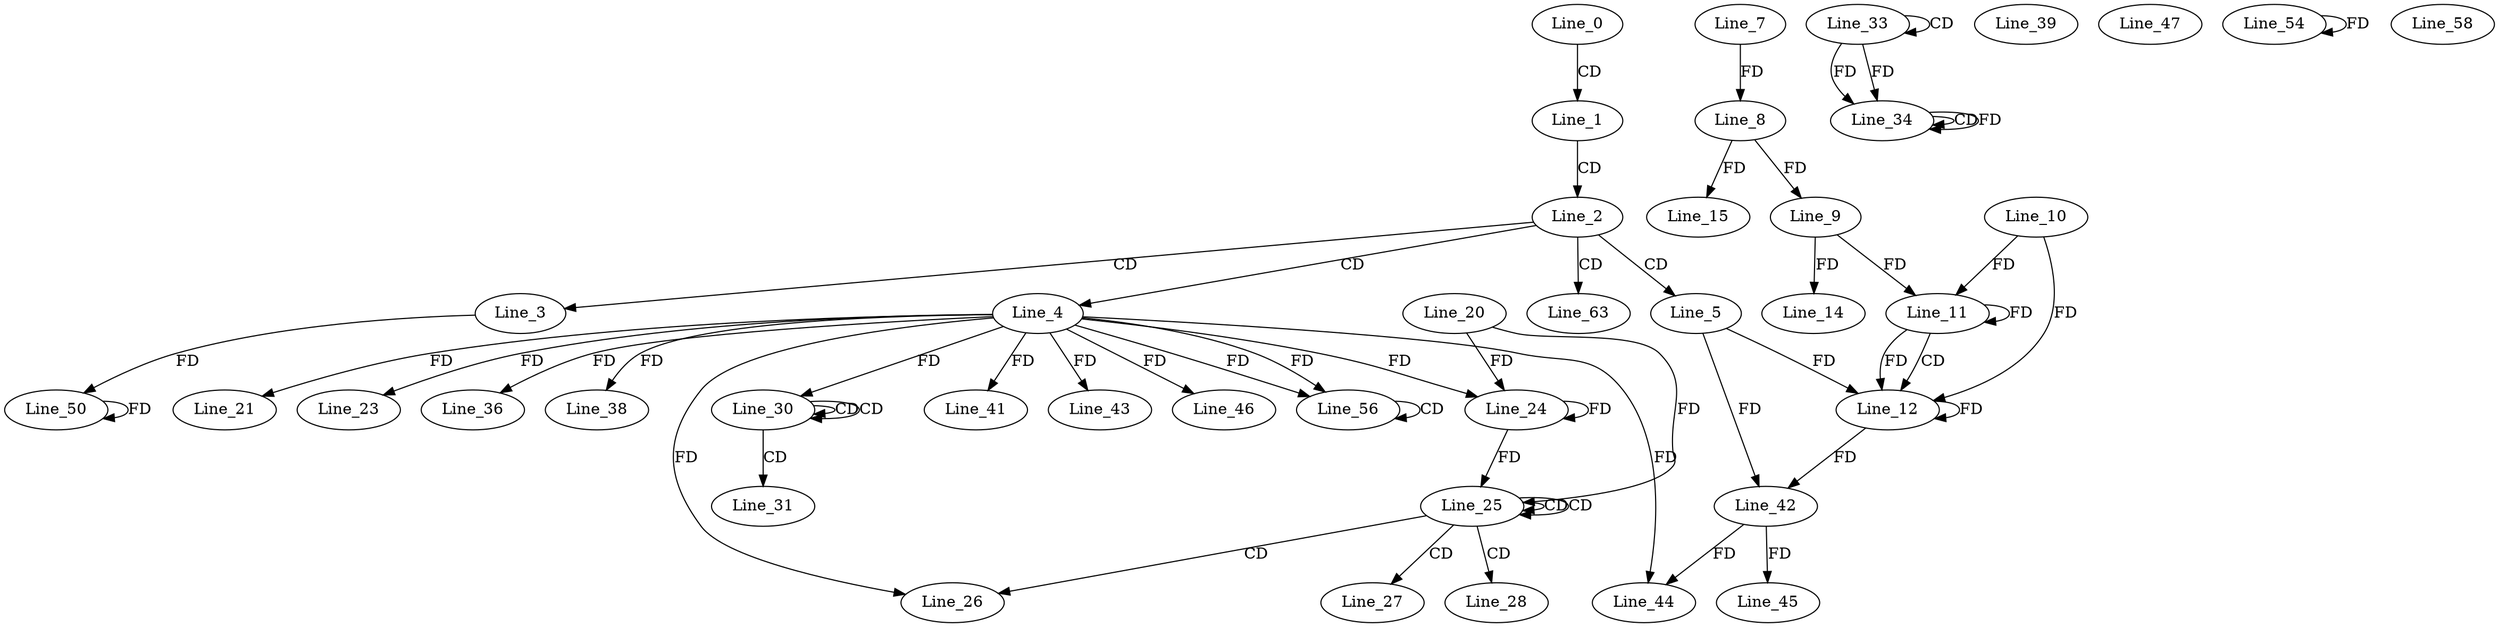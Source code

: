 digraph G {
  Line_0;
  Line_1;
  Line_2;
  Line_3;
  Line_4;
  Line_5;
  Line_7;
  Line_8;
  Line_8;
  Line_9;
  Line_11;
  Line_10;
  Line_11;
  Line_9;
  Line_11;
  Line_12;
  Line_14;
  Line_15;
  Line_21;
  Line_23;
  Line_20;
  Line_24;
  Line_24;
  Line_25;
  Line_25;
  Line_25;
  Line_26;
  Line_27;
  Line_28;
  Line_30;
  Line_30;
  Line_30;
  Line_31;
  Line_33;
  Line_33;
  Line_34;
  Line_34;
  Line_36;
  Line_38;
  Line_39;
  Line_41;
  Line_42;
  Line_43;
  Line_44;
  Line_42;
  Line_45;
  Line_46;
  Line_47;
  Line_50;
  Line_54;
  Line_56;
  Line_56;
  Line_58;
  Line_63;
  Line_0 -> Line_1 [ label="CD" ];
  Line_1 -> Line_2 [ label="CD" ];
  Line_2 -> Line_3 [ label="CD" ];
  Line_2 -> Line_4 [ label="CD" ];
  Line_2 -> Line_5 [ label="CD" ];
  Line_7 -> Line_8 [ label="FD" ];
  Line_8 -> Line_9 [ label="FD" ];
  Line_11 -> Line_11 [ label="FD" ];
  Line_10 -> Line_11 [ label="FD" ];
  Line_9 -> Line_11 [ label="FD" ];
  Line_11 -> Line_12 [ label="CD" ];
  Line_12 -> Line_12 [ label="FD" ];
  Line_5 -> Line_12 [ label="FD" ];
  Line_11 -> Line_12 [ label="FD" ];
  Line_10 -> Line_12 [ label="FD" ];
  Line_9 -> Line_14 [ label="FD" ];
  Line_8 -> Line_15 [ label="FD" ];
  Line_4 -> Line_21 [ label="FD" ];
  Line_4 -> Line_23 [ label="FD" ];
  Line_20 -> Line_24 [ label="FD" ];
  Line_24 -> Line_24 [ label="FD" ];
  Line_4 -> Line_24 [ label="FD" ];
  Line_25 -> Line_25 [ label="CD" ];
  Line_25 -> Line_25 [ label="CD" ];
  Line_20 -> Line_25 [ label="FD" ];
  Line_24 -> Line_25 [ label="FD" ];
  Line_25 -> Line_26 [ label="CD" ];
  Line_4 -> Line_26 [ label="FD" ];
  Line_25 -> Line_27 [ label="CD" ];
  Line_25 -> Line_28 [ label="CD" ];
  Line_30 -> Line_30 [ label="CD" ];
  Line_30 -> Line_30 [ label="CD" ];
  Line_4 -> Line_30 [ label="FD" ];
  Line_30 -> Line_31 [ label="CD" ];
  Line_33 -> Line_33 [ label="CD" ];
  Line_33 -> Line_34 [ label="FD" ];
  Line_34 -> Line_34 [ label="CD" ];
  Line_33 -> Line_34 [ label="FD" ];
  Line_34 -> Line_34 [ label="FD" ];
  Line_4 -> Line_36 [ label="FD" ];
  Line_4 -> Line_38 [ label="FD" ];
  Line_4 -> Line_41 [ label="FD" ];
  Line_12 -> Line_42 [ label="FD" ];
  Line_5 -> Line_42 [ label="FD" ];
  Line_4 -> Line_43 [ label="FD" ];
  Line_4 -> Line_44 [ label="FD" ];
  Line_42 -> Line_44 [ label="FD" ];
  Line_42 -> Line_45 [ label="FD" ];
  Line_4 -> Line_46 [ label="FD" ];
  Line_3 -> Line_50 [ label="FD" ];
  Line_50 -> Line_50 [ label="FD" ];
  Line_54 -> Line_54 [ label="FD" ];
  Line_4 -> Line_56 [ label="FD" ];
  Line_56 -> Line_56 [ label="CD" ];
  Line_4 -> Line_56 [ label="FD" ];
  Line_2 -> Line_63 [ label="CD" ];
}
